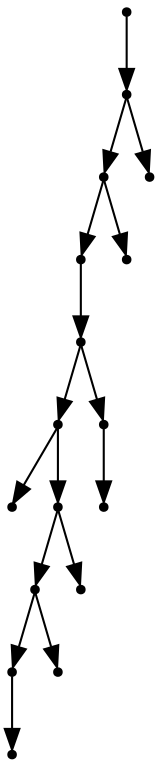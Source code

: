 digraph {
  16 [shape=point];
  15 [shape=point];
  13 [shape=point];
  11 [shape=point];
  10 [shape=point];
  7 [shape=point];
  0 [shape=point];
  6 [shape=point];
  4 [shape=point];
  2 [shape=point];
  1 [shape=point];
  3 [shape=point];
  5 [shape=point];
  9 [shape=point];
  8 [shape=point];
  12 [shape=point];
  14 [shape=point];
16 -> 15;
15 -> 13;
13 -> 11;
11 -> 10;
10 -> 7;
7 -> 0;
7 -> 6;
6 -> 4;
4 -> 2;
2 -> 1;
4 -> 3;
6 -> 5;
10 -> 9;
9 -> 8;
13 -> 12;
15 -> 14;
}

